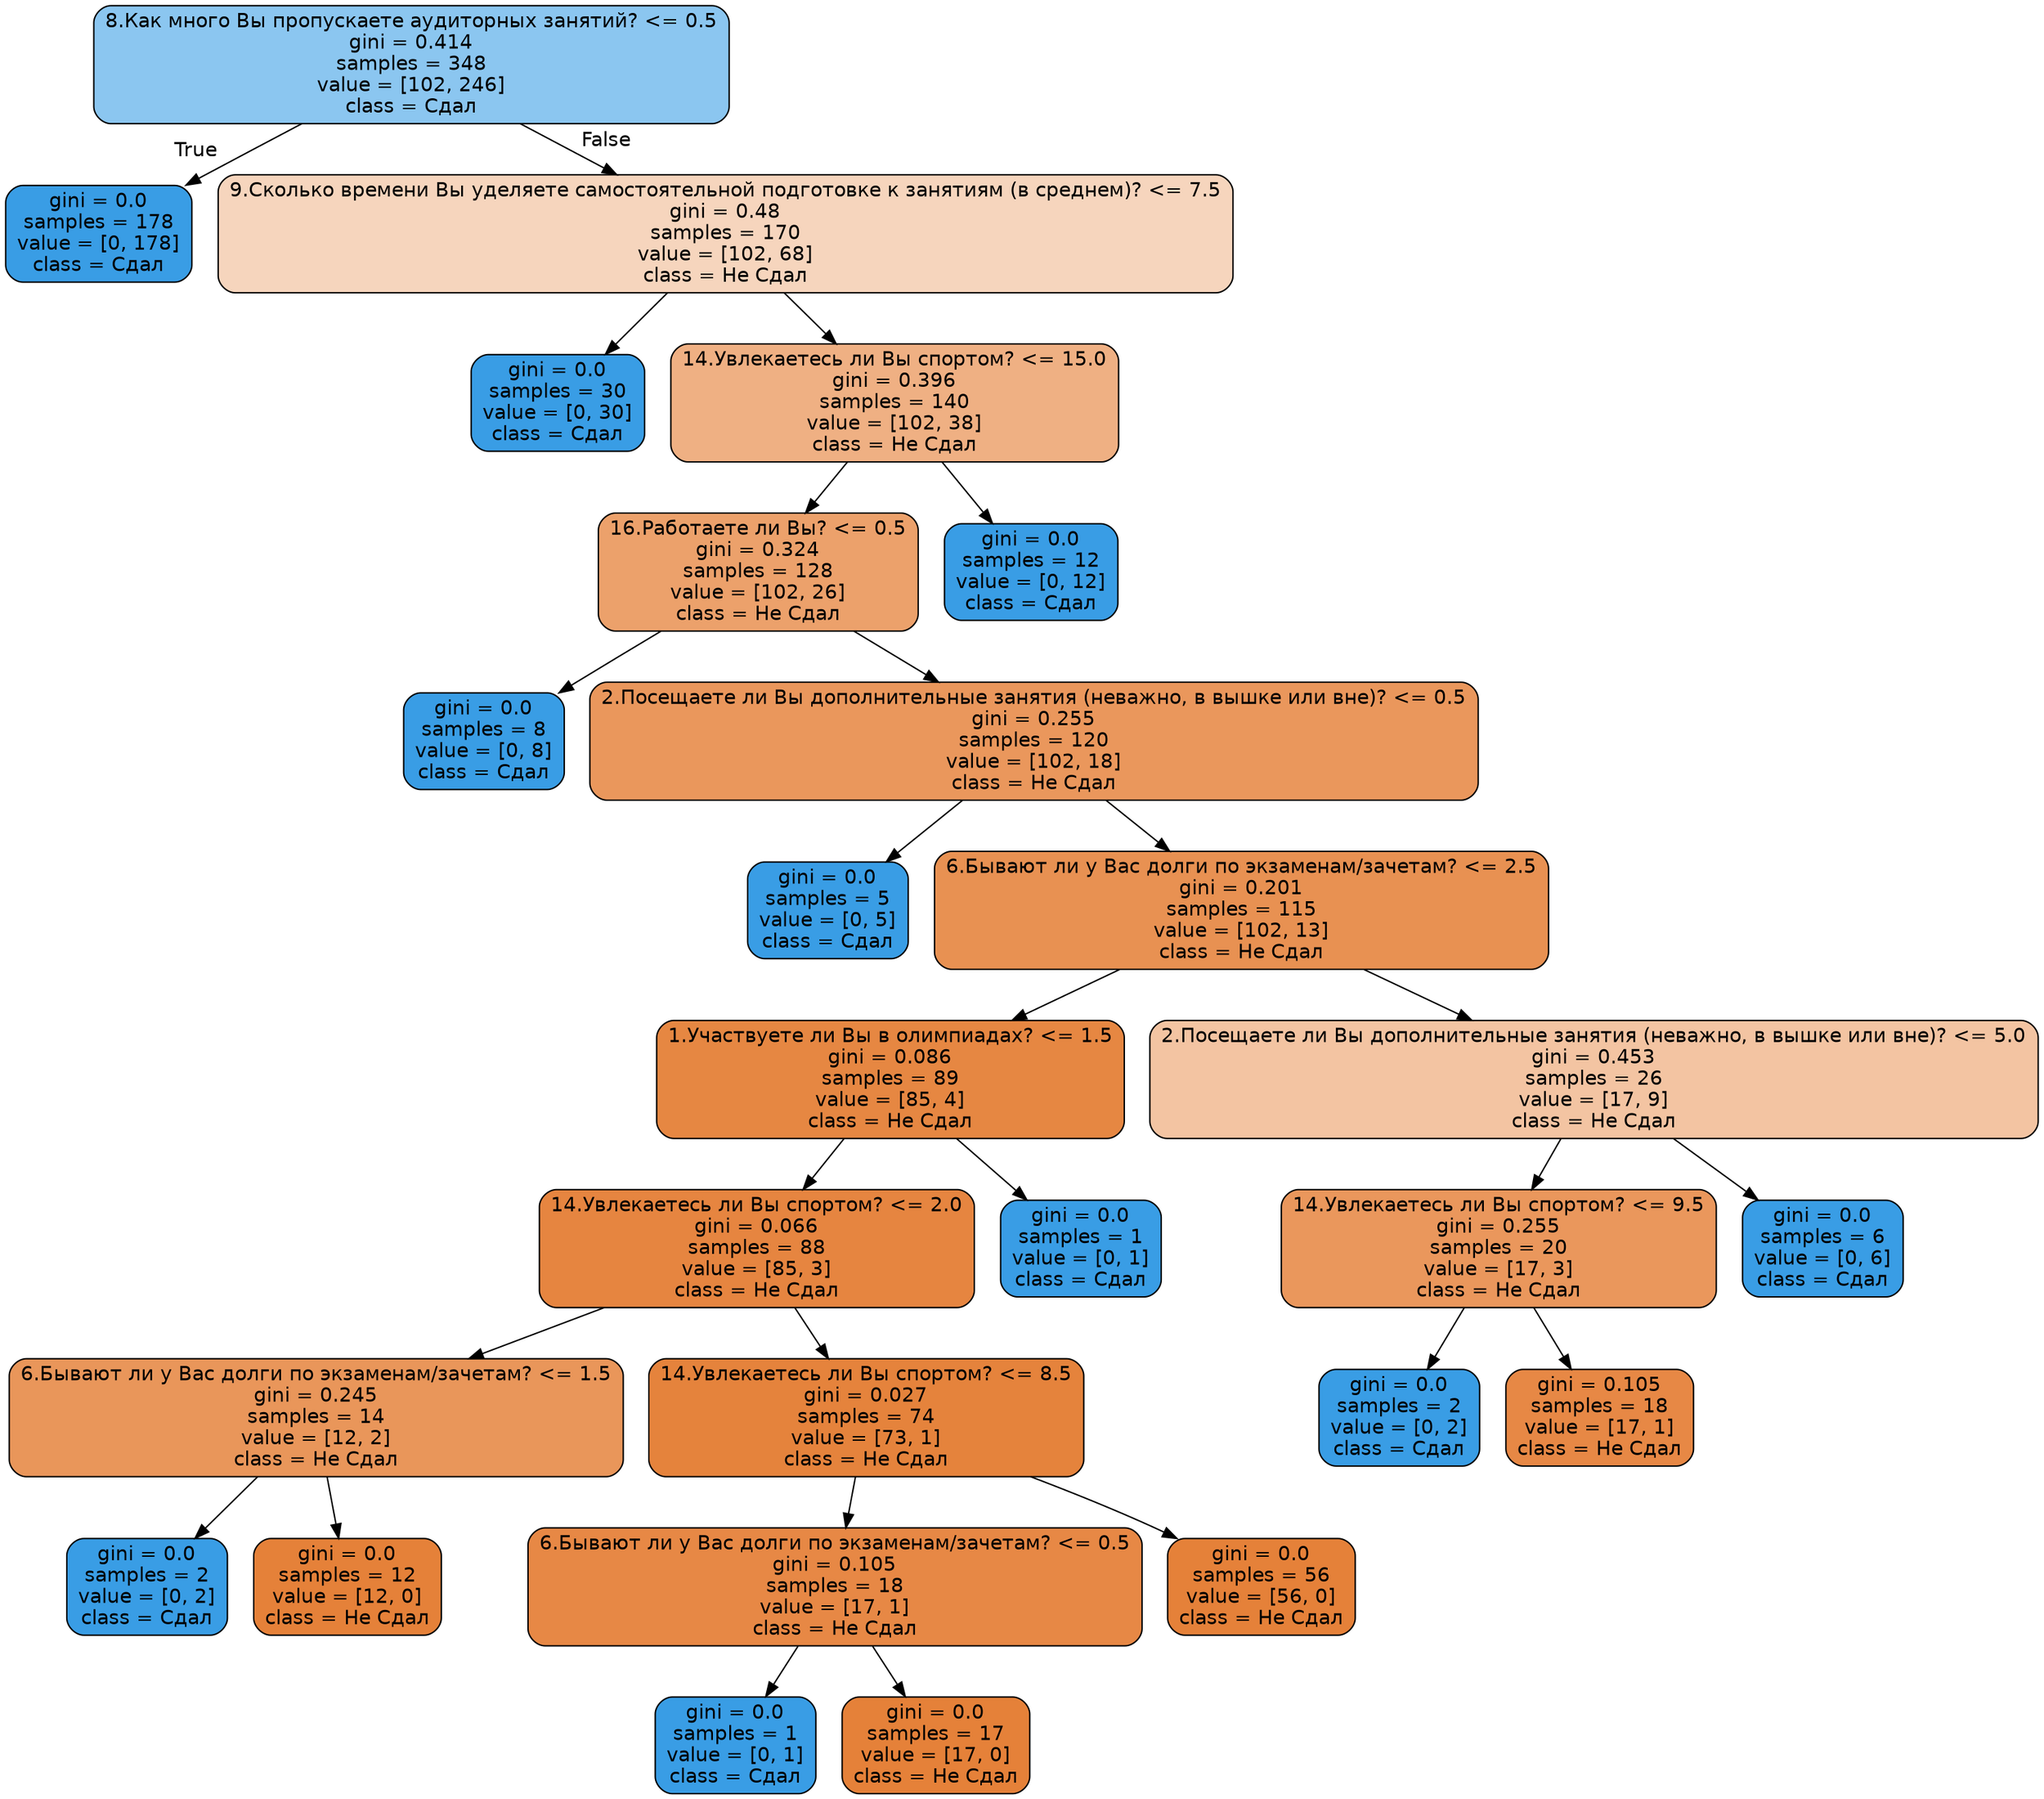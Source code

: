 digraph Tree {
node [shape=box, style="filled, rounded", color="black", fontname="helvetica"] ;
edge [fontname="helvetica"] ;
0 [label="8.Как много Вы пропускаете аудиторных занятий? <= 0.5\ngini = 0.414\nsamples = 348\nvalue = [102, 246]\nclass = Сдал", fillcolor="#8bc6f0"] ;
1 [label="gini = 0.0\nsamples = 178\nvalue = [0, 178]\nclass = Сдал", fillcolor="#399de5"] ;
0 -> 1 [labeldistance=2.5, labelangle=45, headlabel="True"] ;
2 [label="9.Сколько времени Вы уделяете самостоятельной подготовке к занятиям (в среднем)? <= 7.5\ngini = 0.48\nsamples = 170\nvalue = [102, 68]\nclass = Не Сдал", fillcolor="#f6d5bd"] ;
0 -> 2 [labeldistance=2.5, labelangle=-45, headlabel="False"] ;
3 [label="gini = 0.0\nsamples = 30\nvalue = [0, 30]\nclass = Сдал", fillcolor="#399de5"] ;
2 -> 3 ;
4 [label="14.Увлекаетесь ли Вы спортом? <= 15.0\ngini = 0.396\nsamples = 140\nvalue = [102, 38]\nclass = Не Сдал", fillcolor="#efb083"] ;
2 -> 4 ;
5 [label="16.Работаете ли Вы? <= 0.5\ngini = 0.324\nsamples = 128\nvalue = [102, 26]\nclass = Не Сдал", fillcolor="#eca16b"] ;
4 -> 5 ;
6 [label="gini = 0.0\nsamples = 8\nvalue = [0, 8]\nclass = Сдал", fillcolor="#399de5"] ;
5 -> 6 ;
7 [label="2.Посещаете ли Вы дополнительные занятия (неважно, в вышке или вне)? <= 0.5\ngini = 0.255\nsamples = 120\nvalue = [102, 18]\nclass = Не Сдал", fillcolor="#ea975c"] ;
5 -> 7 ;
8 [label="gini = 0.0\nsamples = 5\nvalue = [0, 5]\nclass = Сдал", fillcolor="#399de5"] ;
7 -> 8 ;
9 [label="6.Бывают ли у Вас долги по экзаменам/зачетам? <= 2.5\ngini = 0.201\nsamples = 115\nvalue = [102, 13]\nclass = Не Сдал", fillcolor="#e89152"] ;
7 -> 9 ;
10 [label="1.Участвуете ли Вы в олимпиадах? <= 1.5\ngini = 0.086\nsamples = 89\nvalue = [85, 4]\nclass = Не Сдал", fillcolor="#e68742"] ;
9 -> 10 ;
11 [label="14.Увлекаетесь ли Вы спортом? <= 2.0\ngini = 0.066\nsamples = 88\nvalue = [85, 3]\nclass = Не Сдал", fillcolor="#e68540"] ;
10 -> 11 ;
12 [label="6.Бывают ли у Вас долги по экзаменам/зачетам? <= 1.5\ngini = 0.245\nsamples = 14\nvalue = [12, 2]\nclass = Не Сдал", fillcolor="#e9965a"] ;
11 -> 12 ;
13 [label="gini = 0.0\nsamples = 2\nvalue = [0, 2]\nclass = Сдал", fillcolor="#399de5"] ;
12 -> 13 ;
14 [label="gini = 0.0\nsamples = 12\nvalue = [12, 0]\nclass = Не Сдал", fillcolor="#e58139"] ;
12 -> 14 ;
15 [label="14.Увлекаетесь ли Вы спортом? <= 8.5\ngini = 0.027\nsamples = 74\nvalue = [73, 1]\nclass = Не Сдал", fillcolor="#e5833c"] ;
11 -> 15 ;
16 [label="6.Бывают ли у Вас долги по экзаменам/зачетам? <= 0.5\ngini = 0.105\nsamples = 18\nvalue = [17, 1]\nclass = Не Сдал", fillcolor="#e78845"] ;
15 -> 16 ;
17 [label="gini = 0.0\nsamples = 1\nvalue = [0, 1]\nclass = Сдал", fillcolor="#399de5"] ;
16 -> 17 ;
18 [label="gini = 0.0\nsamples = 17\nvalue = [17, 0]\nclass = Не Сдал", fillcolor="#e58139"] ;
16 -> 18 ;
19 [label="gini = 0.0\nsamples = 56\nvalue = [56, 0]\nclass = Не Сдал", fillcolor="#e58139"] ;
15 -> 19 ;
20 [label="gini = 0.0\nsamples = 1\nvalue = [0, 1]\nclass = Сдал", fillcolor="#399de5"] ;
10 -> 20 ;
21 [label="2.Посещаете ли Вы дополнительные занятия (неважно, в вышке или вне)? <= 5.0\ngini = 0.453\nsamples = 26\nvalue = [17, 9]\nclass = Не Сдал", fillcolor="#f3c4a2"] ;
9 -> 21 ;
22 [label="14.Увлекаетесь ли Вы спортом? <= 9.5\ngini = 0.255\nsamples = 20\nvalue = [17, 3]\nclass = Не Сдал", fillcolor="#ea975c"] ;
21 -> 22 ;
23 [label="gini = 0.0\nsamples = 2\nvalue = [0, 2]\nclass = Сдал", fillcolor="#399de5"] ;
22 -> 23 ;
24 [label="gini = 0.105\nsamples = 18\nvalue = [17, 1]\nclass = Не Сдал", fillcolor="#e78845"] ;
22 -> 24 ;
25 [label="gini = 0.0\nsamples = 6\nvalue = [0, 6]\nclass = Сдал", fillcolor="#399de5"] ;
21 -> 25 ;
26 [label="gini = 0.0\nsamples = 12\nvalue = [0, 12]\nclass = Сдал", fillcolor="#399de5"] ;
4 -> 26 ;
}